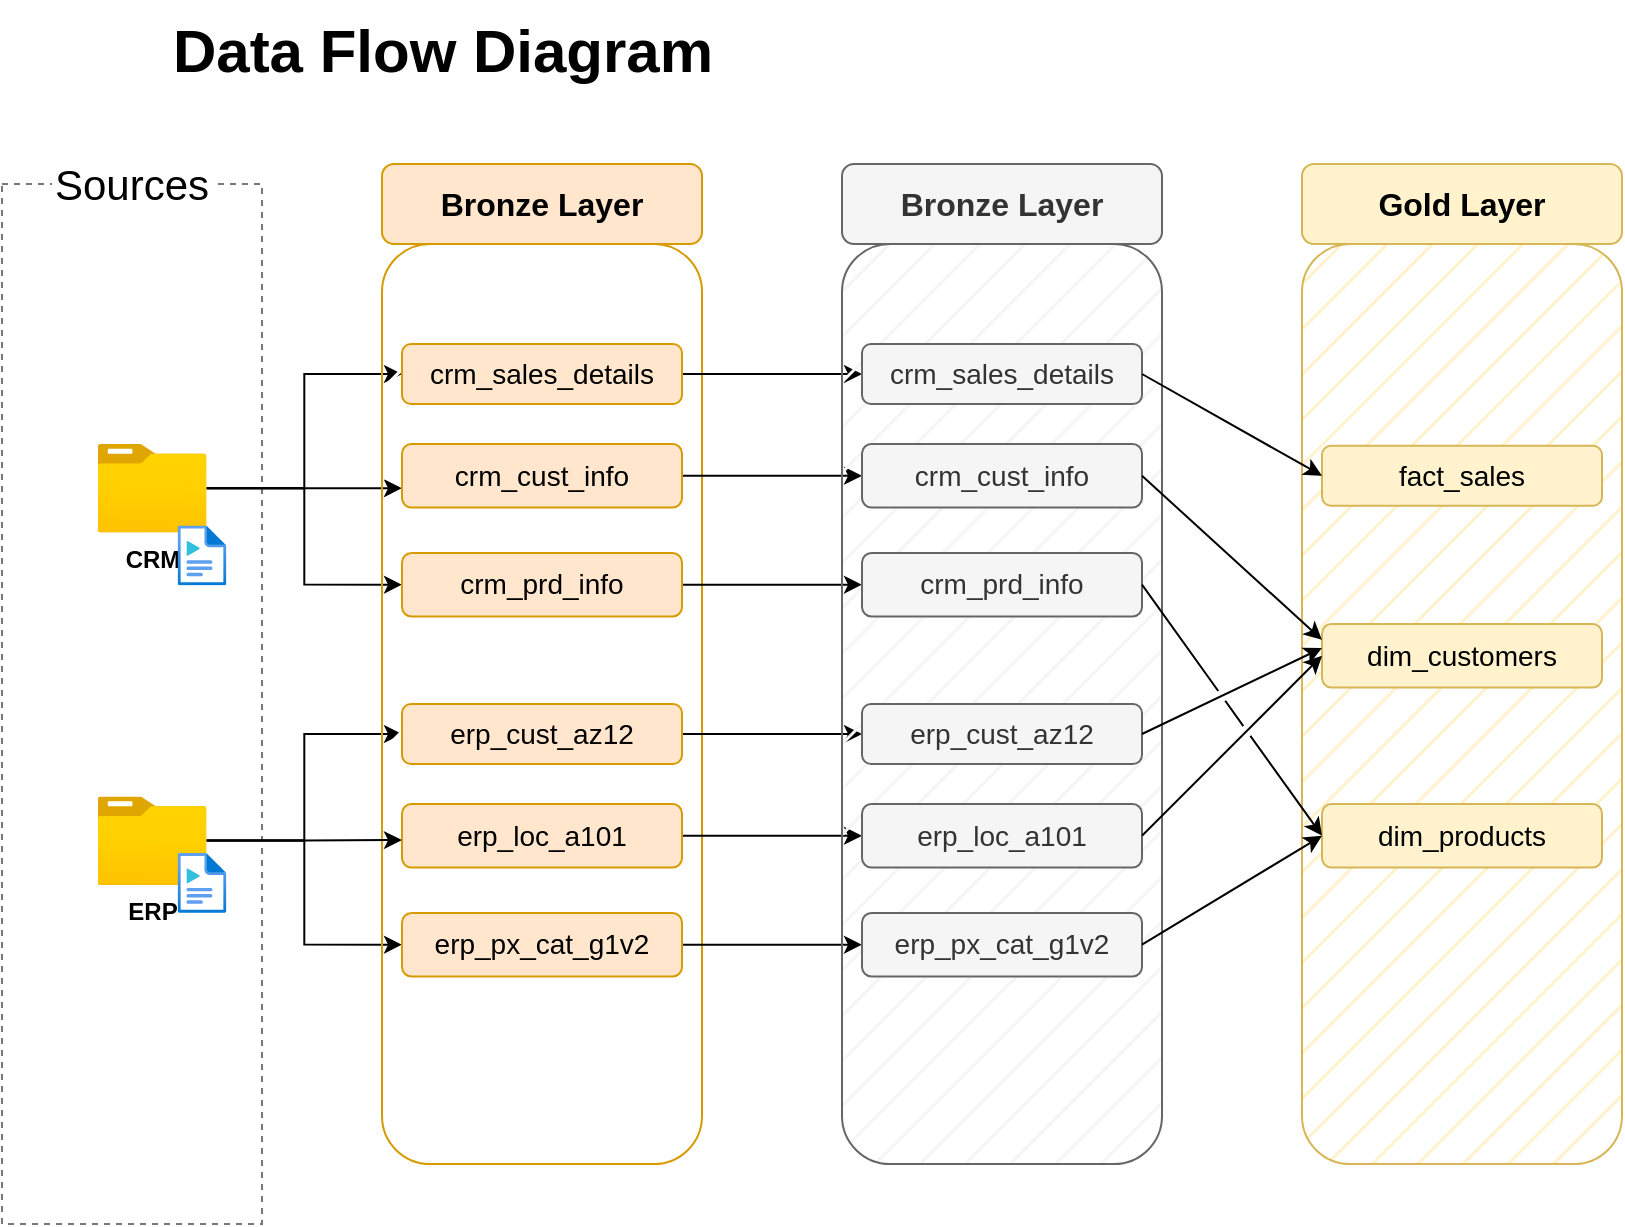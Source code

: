 <mxfile version="26.0.16">
  <diagram name="Page-1" id="6Yo3J1exqmDdNCMMK7Uz">
    <mxGraphModel dx="281" dy="1713" grid="1" gridSize="10" guides="1" tooltips="1" connect="1" arrows="1" fold="1" page="1" pageScale="1" pageWidth="850" pageHeight="1100" math="0" shadow="0">
      <root>
        <mxCell id="0" />
        <mxCell id="1" parent="0" />
        <mxCell id="1X5gw1tk33bwdtr9NYtR-8" value="" style="rounded=0;whiteSpace=wrap;html=1;fillColor=none;dashed=1;strokeColor=light-dark(#787878, #ededed);" parent="1" vertex="1">
          <mxGeometry x="20" y="80" width="130" height="520" as="geometry" />
        </mxCell>
        <mxCell id="1X5gw1tk33bwdtr9NYtR-9" value="&lt;font style=&quot;font-size: 21px;&quot;&gt;Sources&lt;/font&gt;" style="rounded=0;whiteSpace=wrap;html=1;strokeColor=none;" parent="1" vertex="1">
          <mxGeometry x="45" y="70" width="80" height="20" as="geometry" />
        </mxCell>
        <mxCell id="1X5gw1tk33bwdtr9NYtR-44" style="edgeStyle=orthogonalEdgeStyle;rounded=0;orthogonalLoop=1;jettySize=auto;html=1;entryX=0;entryY=0.5;entryDx=0;entryDy=0;" parent="1" source="1X5gw1tk33bwdtr9NYtR-10" target="1X5gw1tk33bwdtr9NYtR-24" edge="1">
          <mxGeometry relative="1" as="geometry" />
        </mxCell>
        <mxCell id="1X5gw1tk33bwdtr9NYtR-46" style="edgeStyle=orthogonalEdgeStyle;rounded=0;orthogonalLoop=1;jettySize=auto;html=1;entryX=0;entryY=0.5;entryDx=0;entryDy=0;" parent="1" source="1X5gw1tk33bwdtr9NYtR-10" target="1X5gw1tk33bwdtr9NYtR-22" edge="1">
          <mxGeometry relative="1" as="geometry" />
        </mxCell>
        <mxCell id="1X5gw1tk33bwdtr9NYtR-47" style="edgeStyle=orthogonalEdgeStyle;rounded=0;orthogonalLoop=1;jettySize=auto;html=1;" parent="1" source="1X5gw1tk33bwdtr9NYtR-10" target="1X5gw1tk33bwdtr9NYtR-23" edge="1">
          <mxGeometry relative="1" as="geometry">
            <Array as="points">
              <mxPoint x="190" y="232" />
              <mxPoint x="190" y="232" />
            </Array>
          </mxGeometry>
        </mxCell>
        <mxCell id="1X5gw1tk33bwdtr9NYtR-10" value="&lt;b&gt;CRM&lt;/b&gt;" style="image;aspect=fixed;html=1;points=[];align=center;fontSize=12;image=img/lib/azure2/general/Folder_Blank.svg;" parent="1" vertex="1">
          <mxGeometry x="67.81" y="210" width="54.5" height="44.23" as="geometry" />
        </mxCell>
        <mxCell id="1X5gw1tk33bwdtr9NYtR-11" value="" style="image;aspect=fixed;html=1;points=[];align=center;fontSize=12;image=img/lib/azure2/general/Media_File.svg;" parent="1" vertex="1">
          <mxGeometry x="107.81" y="250.69" width="24.38" height="30" as="geometry" />
        </mxCell>
        <mxCell id="1X5gw1tk33bwdtr9NYtR-49" style="edgeStyle=orthogonalEdgeStyle;rounded=0;orthogonalLoop=1;jettySize=auto;html=1;entryX=0;entryY=0.5;entryDx=0;entryDy=0;" parent="1" source="1X5gw1tk33bwdtr9NYtR-12" target="1X5gw1tk33bwdtr9NYtR-32" edge="1">
          <mxGeometry relative="1" as="geometry" />
        </mxCell>
        <mxCell id="1X5gw1tk33bwdtr9NYtR-50" style="edgeStyle=orthogonalEdgeStyle;rounded=0;orthogonalLoop=1;jettySize=auto;html=1;entryX=0;entryY=0.5;entryDx=0;entryDy=0;" parent="1" source="1X5gw1tk33bwdtr9NYtR-12" target="1X5gw1tk33bwdtr9NYtR-30" edge="1">
          <mxGeometry relative="1" as="geometry" />
        </mxCell>
        <mxCell id="1X5gw1tk33bwdtr9NYtR-12" value="&lt;b&gt;ERP&lt;/b&gt;" style="image;aspect=fixed;html=1;points=[];align=center;fontSize=12;image=img/lib/azure2/general/Folder_Blank.svg;" parent="1" vertex="1">
          <mxGeometry x="67.81" y="386.23" width="54.5" height="44.23" as="geometry" />
        </mxCell>
        <mxCell id="1X5gw1tk33bwdtr9NYtR-13" value="" style="image;aspect=fixed;html=1;points=[];align=center;fontSize=12;image=img/lib/azure2/general/Media_File.svg;" parent="1" vertex="1">
          <mxGeometry x="107.81" y="414.46" width="24.38" height="30" as="geometry" />
        </mxCell>
        <mxCell id="1X5gw1tk33bwdtr9NYtR-16" value="&lt;font style=&quot;font-size: 16px;&quot;&gt;&lt;b style=&quot;&quot;&gt;Bronze Layer&lt;/b&gt;&lt;/font&gt;" style="rounded=1;whiteSpace=wrap;html=1;fillColor=#ffe6cc;strokeColor=#d79b00;" parent="1" vertex="1">
          <mxGeometry x="210" y="70" width="160" height="40" as="geometry" />
        </mxCell>
        <mxCell id="1X5gw1tk33bwdtr9NYtR-17" value="" style="rounded=1;whiteSpace=wrap;html=1;fillColor=default;strokeColor=#d79b00;fillStyle=hatch;" parent="1" vertex="1">
          <mxGeometry x="210" y="110" width="160" height="460" as="geometry" />
        </mxCell>
        <mxCell id="CbVi4KgQ_EtGNgL8O9Gp-10" style="edgeStyle=orthogonalEdgeStyle;rounded=0;orthogonalLoop=1;jettySize=auto;html=1;" parent="1" source="1X5gw1tk33bwdtr9NYtR-22" target="CbVi4KgQ_EtGNgL8O9Gp-4" edge="1">
          <mxGeometry relative="1" as="geometry" />
        </mxCell>
        <mxCell id="1X5gw1tk33bwdtr9NYtR-22" value="&lt;font style=&quot;font-size: 14px;&quot;&gt;crm_sales_details&lt;/font&gt;" style="rounded=1;whiteSpace=wrap;html=1;fillColor=#ffe6cc;strokeColor=#d79b00;" parent="1" vertex="1">
          <mxGeometry x="220" y="160" width="140" height="30" as="geometry" />
        </mxCell>
        <mxCell id="CbVi4KgQ_EtGNgL8O9Gp-11" style="edgeStyle=orthogonalEdgeStyle;rounded=0;orthogonalLoop=1;jettySize=auto;html=1;entryX=0;entryY=0.5;entryDx=0;entryDy=0;" parent="1" source="1X5gw1tk33bwdtr9NYtR-23" target="CbVi4KgQ_EtGNgL8O9Gp-5" edge="1">
          <mxGeometry relative="1" as="geometry" />
        </mxCell>
        <mxCell id="1X5gw1tk33bwdtr9NYtR-23" value="&lt;font style=&quot;font-size: 14px;&quot;&gt;crm_cust_info&lt;/font&gt;" style="rounded=1;whiteSpace=wrap;html=1;fillColor=#ffe6cc;strokeColor=#d79b00;" parent="1" vertex="1">
          <mxGeometry x="220" y="210" width="140" height="31.77" as="geometry" />
        </mxCell>
        <mxCell id="CbVi4KgQ_EtGNgL8O9Gp-12" style="edgeStyle=orthogonalEdgeStyle;rounded=0;orthogonalLoop=1;jettySize=auto;html=1;entryX=0;entryY=0.5;entryDx=0;entryDy=0;" parent="1" source="1X5gw1tk33bwdtr9NYtR-24" target="CbVi4KgQ_EtGNgL8O9Gp-6" edge="1">
          <mxGeometry relative="1" as="geometry" />
        </mxCell>
        <mxCell id="1X5gw1tk33bwdtr9NYtR-24" value="&lt;font style=&quot;font-size: 14px;&quot;&gt;crm_prd_info&lt;/font&gt;" style="rounded=1;whiteSpace=wrap;html=1;fillColor=#ffe6cc;strokeColor=#d79b00;" parent="1" vertex="1">
          <mxGeometry x="220" y="264.46" width="140" height="31.77" as="geometry" />
        </mxCell>
        <mxCell id="CbVi4KgQ_EtGNgL8O9Gp-13" style="edgeStyle=orthogonalEdgeStyle;rounded=0;orthogonalLoop=1;jettySize=auto;html=1;" parent="1" source="1X5gw1tk33bwdtr9NYtR-30" target="CbVi4KgQ_EtGNgL8O9Gp-7" edge="1">
          <mxGeometry relative="1" as="geometry" />
        </mxCell>
        <mxCell id="1X5gw1tk33bwdtr9NYtR-30" value="&lt;font style=&quot;font-size: 14px;&quot;&gt;erp_cust_az12&lt;/font&gt;" style="rounded=1;whiteSpace=wrap;html=1;fillColor=#ffe6cc;strokeColor=#d79b00;" parent="1" vertex="1">
          <mxGeometry x="220" y="340" width="140" height="30" as="geometry" />
        </mxCell>
        <mxCell id="CbVi4KgQ_EtGNgL8O9Gp-14" style="edgeStyle=orthogonalEdgeStyle;rounded=0;orthogonalLoop=1;jettySize=auto;html=1;" parent="1" source="1X5gw1tk33bwdtr9NYtR-31" target="CbVi4KgQ_EtGNgL8O9Gp-8" edge="1">
          <mxGeometry relative="1" as="geometry" />
        </mxCell>
        <mxCell id="1X5gw1tk33bwdtr9NYtR-31" value="&lt;font style=&quot;font-size: 14px;&quot;&gt;erp_loc_a101&lt;/font&gt;" style="rounded=1;whiteSpace=wrap;html=1;fillColor=#ffe6cc;strokeColor=#d79b00;" parent="1" vertex="1">
          <mxGeometry x="220" y="390" width="140" height="31.77" as="geometry" />
        </mxCell>
        <mxCell id="CbVi4KgQ_EtGNgL8O9Gp-15" style="edgeStyle=orthogonalEdgeStyle;rounded=0;orthogonalLoop=1;jettySize=auto;html=1;" parent="1" source="1X5gw1tk33bwdtr9NYtR-32" target="CbVi4KgQ_EtGNgL8O9Gp-9" edge="1">
          <mxGeometry relative="1" as="geometry" />
        </mxCell>
        <mxCell id="1X5gw1tk33bwdtr9NYtR-32" value="&lt;font style=&quot;font-size: 14px;&quot;&gt;erp_px_cat_g1v2&lt;/font&gt;" style="rounded=1;whiteSpace=wrap;html=1;fillColor=#ffe6cc;strokeColor=#d79b00;" parent="1" vertex="1">
          <mxGeometry x="220" y="444.46" width="140" height="31.77" as="geometry" />
        </mxCell>
        <mxCell id="1X5gw1tk33bwdtr9NYtR-51" style="edgeStyle=orthogonalEdgeStyle;rounded=0;orthogonalLoop=1;jettySize=auto;html=1;" parent="1" source="1X5gw1tk33bwdtr9NYtR-12" edge="1">
          <mxGeometry relative="1" as="geometry">
            <mxPoint x="220" y="408" as="targetPoint" />
          </mxGeometry>
        </mxCell>
        <mxCell id="CbVi4KgQ_EtGNgL8O9Gp-1" value="&lt;font style=&quot;font-size: 30px;&quot;&gt;&lt;b&gt;Data Flow Diagram&lt;/b&gt;&lt;/font&gt;" style="text;html=1;align=center;verticalAlign=middle;resizable=0;points=[];autosize=1;strokeColor=none;fillColor=none;" parent="1" vertex="1">
          <mxGeometry x="95" y="-12" width="290" height="50" as="geometry" />
        </mxCell>
        <mxCell id="CbVi4KgQ_EtGNgL8O9Gp-2" value="&lt;font style=&quot;font-size: 16px;&quot;&gt;&lt;b style=&quot;&quot;&gt;Bronze Layer&lt;/b&gt;&lt;/font&gt;" style="rounded=1;whiteSpace=wrap;html=1;fillColor=#f5f5f5;strokeColor=#666666;fontColor=#333333;" parent="1" vertex="1">
          <mxGeometry x="440" y="70" width="160" height="40" as="geometry" />
        </mxCell>
        <mxCell id="CbVi4KgQ_EtGNgL8O9Gp-3" value="" style="rounded=1;whiteSpace=wrap;html=1;fillColor=#f5f5f5;strokeColor=#666666;fillStyle=hatch;fontColor=#333333;" parent="1" vertex="1">
          <mxGeometry x="440" y="110" width="160" height="460" as="geometry" />
        </mxCell>
        <mxCell id="CbVi4KgQ_EtGNgL8O9Gp-4" value="&lt;font style=&quot;font-size: 14px;&quot;&gt;crm_sales_details&lt;/font&gt;" style="rounded=1;whiteSpace=wrap;html=1;fillColor=#f5f5f5;strokeColor=#666666;fontColor=#333333;" parent="1" vertex="1">
          <mxGeometry x="450" y="160" width="140" height="30" as="geometry" />
        </mxCell>
        <mxCell id="CbVi4KgQ_EtGNgL8O9Gp-5" value="&lt;font style=&quot;font-size: 14px;&quot;&gt;crm_cust_info&lt;/font&gt;" style="rounded=1;whiteSpace=wrap;html=1;fillColor=#f5f5f5;strokeColor=#666666;fontColor=#333333;" parent="1" vertex="1">
          <mxGeometry x="450" y="210" width="140" height="31.77" as="geometry" />
        </mxCell>
        <mxCell id="CbVi4KgQ_EtGNgL8O9Gp-6" value="&lt;font style=&quot;font-size: 14px;&quot;&gt;crm_prd_info&lt;/font&gt;" style="rounded=1;whiteSpace=wrap;html=1;fillColor=#f5f5f5;strokeColor=#666666;fontColor=#333333;" parent="1" vertex="1">
          <mxGeometry x="450" y="264.46" width="140" height="31.77" as="geometry" />
        </mxCell>
        <mxCell id="CbVi4KgQ_EtGNgL8O9Gp-7" value="&lt;font style=&quot;font-size: 14px;&quot;&gt;erp_cust_az12&lt;/font&gt;" style="rounded=1;whiteSpace=wrap;html=1;fillColor=#f5f5f5;strokeColor=#666666;fontColor=#333333;" parent="1" vertex="1">
          <mxGeometry x="450" y="340" width="140" height="30" as="geometry" />
        </mxCell>
        <mxCell id="CbVi4KgQ_EtGNgL8O9Gp-8" value="&lt;font style=&quot;font-size: 14px;&quot;&gt;erp_loc_a101&lt;/font&gt;" style="rounded=1;whiteSpace=wrap;html=1;fillColor=#f5f5f5;strokeColor=#666666;fontColor=#333333;" parent="1" vertex="1">
          <mxGeometry x="450" y="390" width="140" height="31.77" as="geometry" />
        </mxCell>
        <mxCell id="CbVi4KgQ_EtGNgL8O9Gp-9" value="&lt;font style=&quot;font-size: 14px;&quot;&gt;erp_px_cat_g1v2&lt;/font&gt;" style="rounded=1;whiteSpace=wrap;html=1;fillColor=#f5f5f5;strokeColor=#666666;fontColor=#333333;" parent="1" vertex="1">
          <mxGeometry x="450" y="444.46" width="140" height="31.77" as="geometry" />
        </mxCell>
        <mxCell id="BeOvU1aISSLEqPLFuHPy-8" value="&lt;font style=&quot;font-size: 16px;&quot;&gt;&lt;b style=&quot;&quot;&gt;Gold Layer&lt;/b&gt;&lt;/font&gt;" style="rounded=1;whiteSpace=wrap;html=1;fillColor=#fff2cc;strokeColor=#d6b656;" vertex="1" parent="1">
          <mxGeometry x="670" y="70" width="160" height="40" as="geometry" />
        </mxCell>
        <mxCell id="BeOvU1aISSLEqPLFuHPy-9" value="" style="rounded=1;whiteSpace=wrap;html=1;fillColor=#fff2cc;strokeColor=#d6b656;fillStyle=hatch;" vertex="1" parent="1">
          <mxGeometry x="670" y="110" width="160" height="460" as="geometry" />
        </mxCell>
        <mxCell id="BeOvU1aISSLEqPLFuHPy-10" value="&lt;font style=&quot;font-size: 14px;&quot;&gt;fact_sales&lt;/font&gt;" style="rounded=1;whiteSpace=wrap;html=1;fillColor=#fff2cc;strokeColor=#d6b656;" vertex="1" parent="1">
          <mxGeometry x="680" y="210.88" width="140" height="30" as="geometry" />
        </mxCell>
        <mxCell id="BeOvU1aISSLEqPLFuHPy-11" value="&lt;font style=&quot;font-size: 14px;&quot;&gt;dim_customers&lt;/font&gt;" style="rounded=1;whiteSpace=wrap;html=1;fillColor=#fff2cc;strokeColor=#d6b656;" vertex="1" parent="1">
          <mxGeometry x="680" y="300" width="140" height="31.77" as="geometry" />
        </mxCell>
        <mxCell id="BeOvU1aISSLEqPLFuHPy-12" value="&lt;font style=&quot;font-size: 14px;&quot;&gt;dim_products&lt;/font&gt;" style="rounded=1;whiteSpace=wrap;html=1;fillColor=#fff2cc;strokeColor=#d6b656;" vertex="1" parent="1">
          <mxGeometry x="680" y="390" width="140" height="31.77" as="geometry" />
        </mxCell>
        <mxCell id="BeOvU1aISSLEqPLFuHPy-17" value="" style="endArrow=classic;html=1;rounded=0;exitX=1;exitY=0.5;exitDx=0;exitDy=0;entryX=0;entryY=0.5;entryDx=0;entryDy=0;" edge="1" parent="1" source="CbVi4KgQ_EtGNgL8O9Gp-4" target="BeOvU1aISSLEqPLFuHPy-10">
          <mxGeometry width="50" height="50" relative="1" as="geometry">
            <mxPoint x="570" y="300" as="sourcePoint" />
            <mxPoint x="620" y="250" as="targetPoint" />
          </mxGeometry>
        </mxCell>
        <mxCell id="BeOvU1aISSLEqPLFuHPy-18" value="" style="endArrow=classic;html=1;rounded=0;exitX=1;exitY=0.5;exitDx=0;exitDy=0;entryX=0;entryY=0.25;entryDx=0;entryDy=0;jumpStyle=gap;" edge="1" parent="1" source="CbVi4KgQ_EtGNgL8O9Gp-5" target="BeOvU1aISSLEqPLFuHPy-11">
          <mxGeometry width="50" height="50" relative="1" as="geometry">
            <mxPoint x="600" y="185" as="sourcePoint" />
            <mxPoint x="690" y="236" as="targetPoint" />
          </mxGeometry>
        </mxCell>
        <mxCell id="BeOvU1aISSLEqPLFuHPy-19" value="" style="endArrow=classic;html=1;rounded=0;exitX=1;exitY=0.5;exitDx=0;exitDy=0;jumpStyle=gap;" edge="1" parent="1" source="CbVi4KgQ_EtGNgL8O9Gp-7">
          <mxGeometry width="50" height="50" relative="1" as="geometry">
            <mxPoint x="610" y="195" as="sourcePoint" />
            <mxPoint x="680" y="312" as="targetPoint" />
          </mxGeometry>
        </mxCell>
        <mxCell id="BeOvU1aISSLEqPLFuHPy-20" value="" style="endArrow=classic;html=1;rounded=0;exitX=1;exitY=0.5;exitDx=0;exitDy=0;entryX=0;entryY=0.5;entryDx=0;entryDy=0;jumpStyle=gap;" edge="1" parent="1" source="CbVi4KgQ_EtGNgL8O9Gp-8" target="BeOvU1aISSLEqPLFuHPy-11">
          <mxGeometry width="50" height="50" relative="1" as="geometry">
            <mxPoint x="620" y="205" as="sourcePoint" />
            <mxPoint x="710" y="256" as="targetPoint" />
          </mxGeometry>
        </mxCell>
        <mxCell id="BeOvU1aISSLEqPLFuHPy-21" value="" style="endArrow=classic;html=1;rounded=0;exitX=1;exitY=0.5;exitDx=0;exitDy=0;entryX=0;entryY=0.5;entryDx=0;entryDy=0;jumpStyle=gap;" edge="1" parent="1" source="CbVi4KgQ_EtGNgL8O9Gp-6" target="BeOvU1aISSLEqPLFuHPy-12">
          <mxGeometry width="50" height="50" relative="1" as="geometry">
            <mxPoint x="630" y="215" as="sourcePoint" />
            <mxPoint x="720" y="266" as="targetPoint" />
          </mxGeometry>
        </mxCell>
        <mxCell id="BeOvU1aISSLEqPLFuHPy-22" value="" style="endArrow=classic;html=1;rounded=0;exitX=1;exitY=0.5;exitDx=0;exitDy=0;entryX=0;entryY=0.5;entryDx=0;entryDy=0;jumpStyle=gap;" edge="1" parent="1" source="CbVi4KgQ_EtGNgL8O9Gp-9" target="BeOvU1aISSLEqPLFuHPy-12">
          <mxGeometry width="50" height="50" relative="1" as="geometry">
            <mxPoint x="640" y="225" as="sourcePoint" />
            <mxPoint x="730" y="276" as="targetPoint" />
          </mxGeometry>
        </mxCell>
      </root>
    </mxGraphModel>
  </diagram>
</mxfile>
